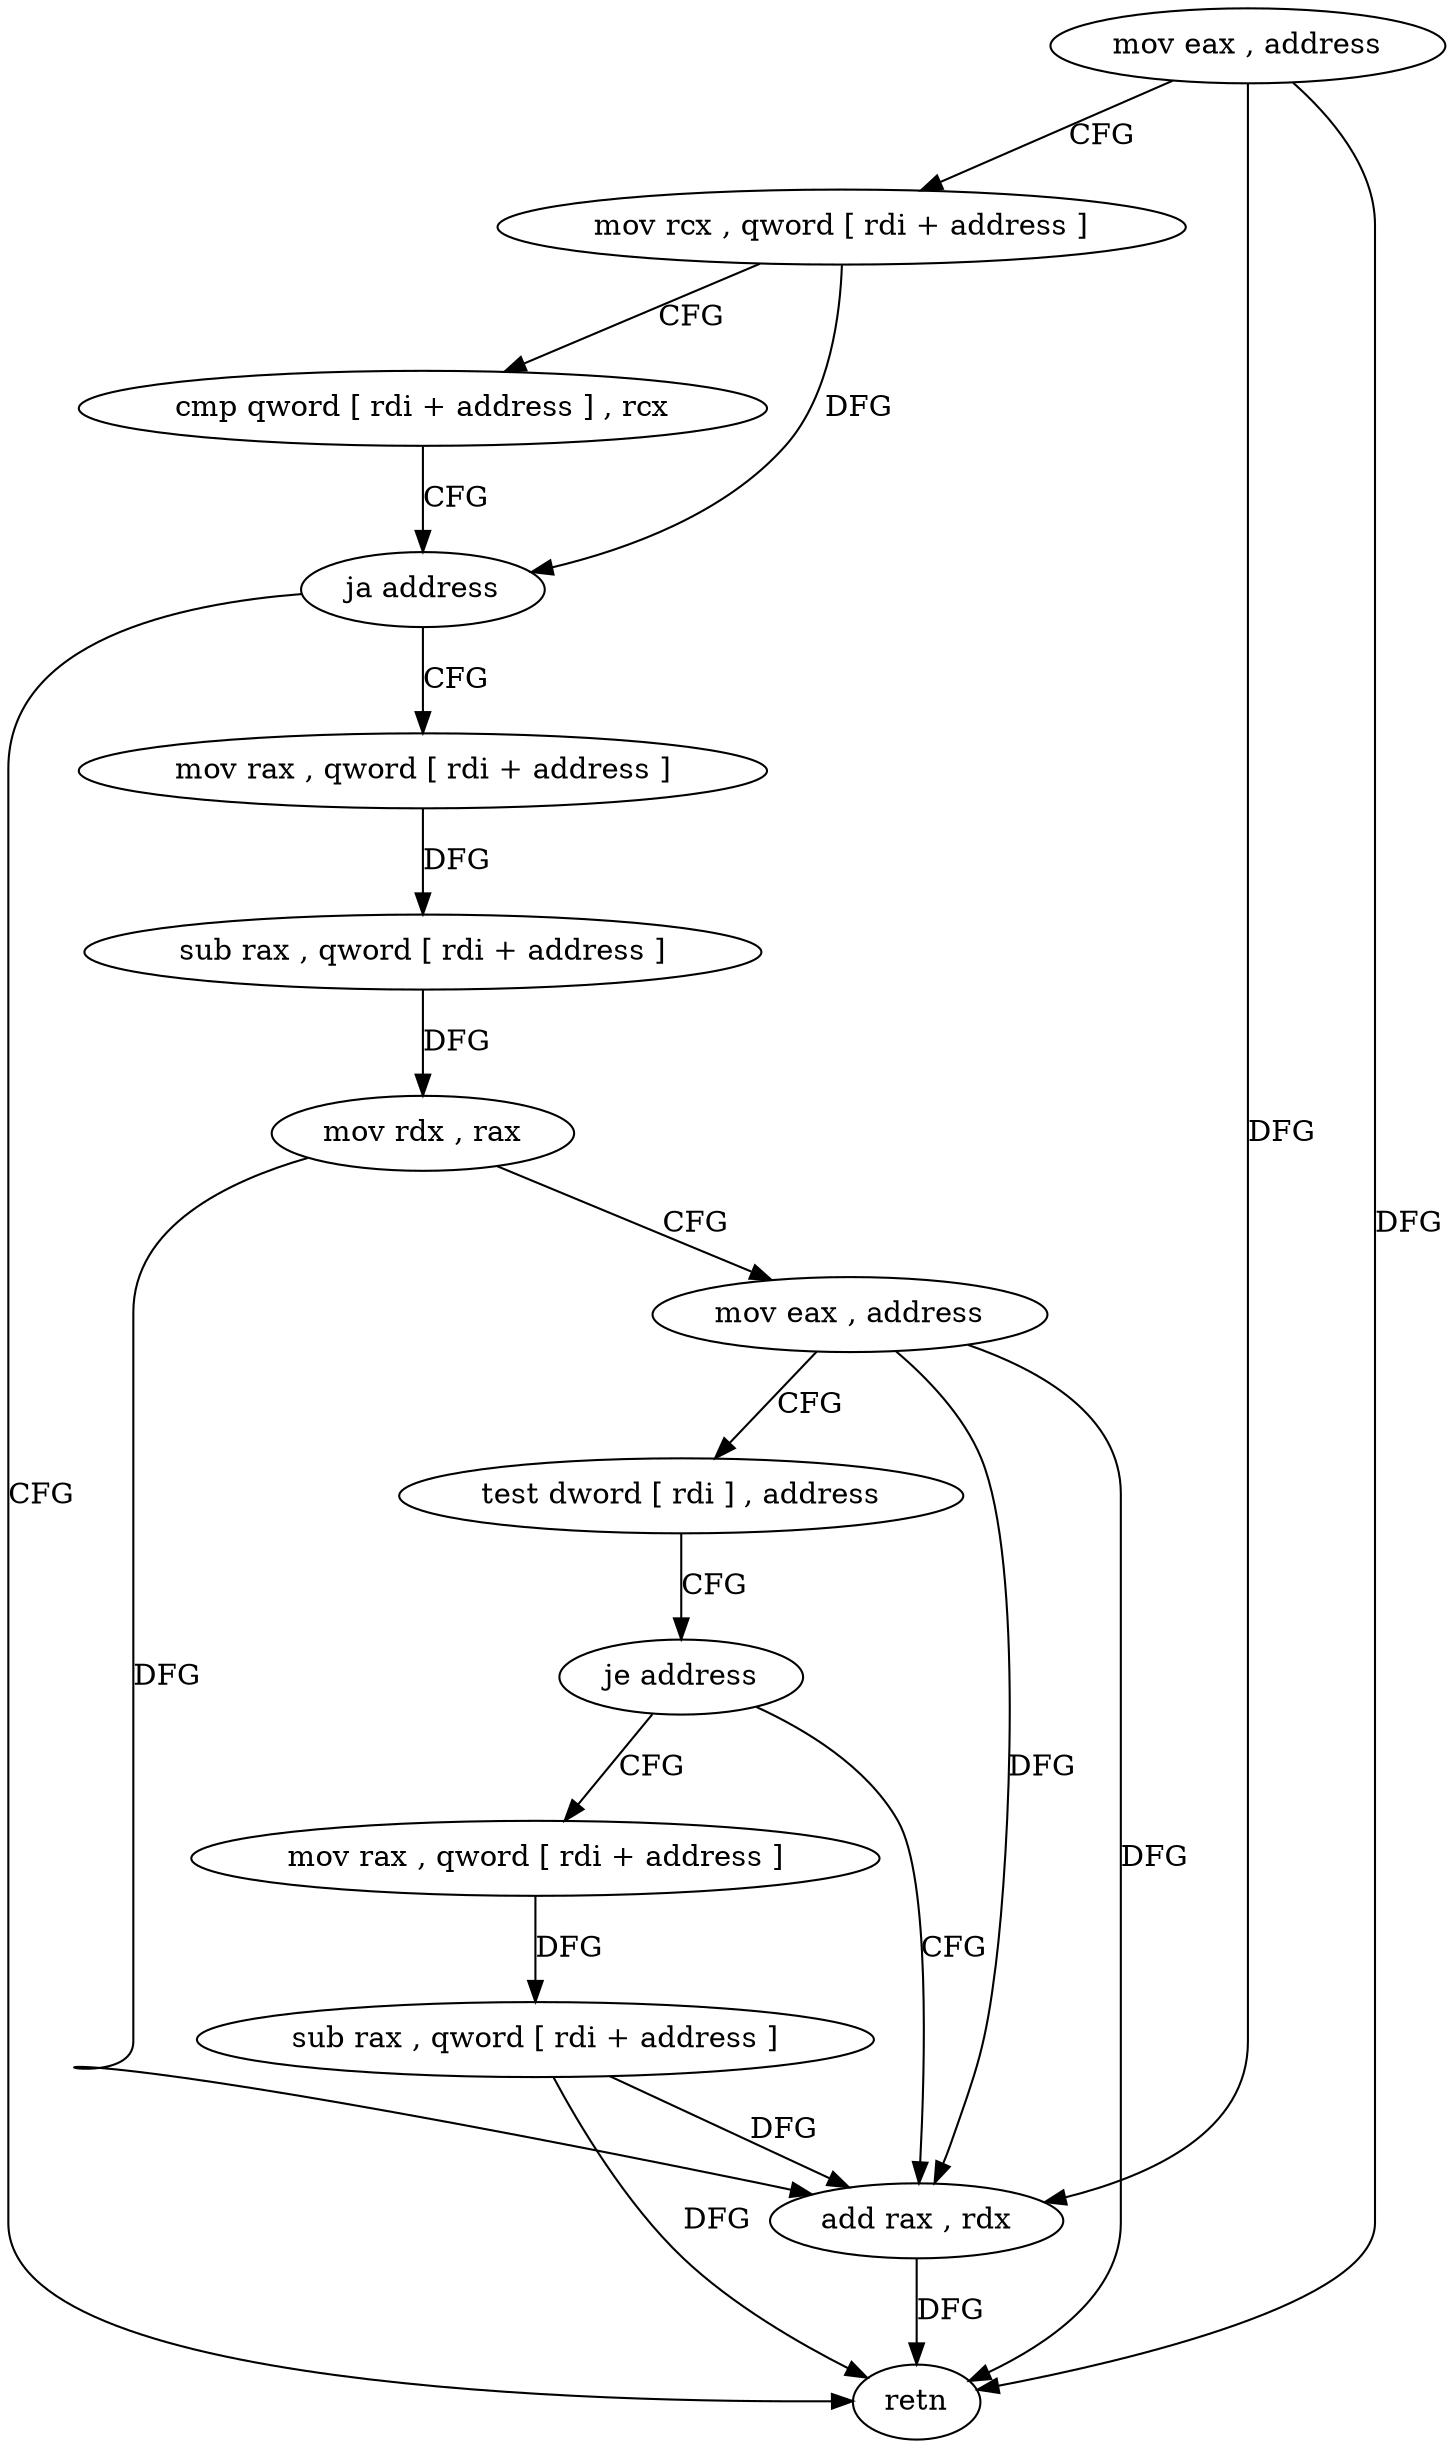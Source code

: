 digraph "func" {
"4219012" [label = "mov eax , address" ]
"4219017" [label = "mov rcx , qword [ rdi + address ]" ]
"4219021" [label = "cmp qword [ rdi + address ] , rcx" ]
"4219025" [label = "ja address" ]
"4219062" [label = "retn" ]
"4219027" [label = "mov rax , qword [ rdi + address ]" ]
"4219031" [label = "sub rax , qword [ rdi + address ]" ]
"4219035" [label = "mov rdx , rax" ]
"4219038" [label = "mov eax , address" ]
"4219043" [label = "test dword [ rdi ] , address" ]
"4219049" [label = "je address" ]
"4219059" [label = "add rax , rdx" ]
"4219051" [label = "mov rax , qword [ rdi + address ]" ]
"4219055" [label = "sub rax , qword [ rdi + address ]" ]
"4219012" -> "4219017" [ label = "CFG" ]
"4219012" -> "4219062" [ label = "DFG" ]
"4219012" -> "4219059" [ label = "DFG" ]
"4219017" -> "4219021" [ label = "CFG" ]
"4219017" -> "4219025" [ label = "DFG" ]
"4219021" -> "4219025" [ label = "CFG" ]
"4219025" -> "4219062" [ label = "CFG" ]
"4219025" -> "4219027" [ label = "CFG" ]
"4219027" -> "4219031" [ label = "DFG" ]
"4219031" -> "4219035" [ label = "DFG" ]
"4219035" -> "4219038" [ label = "CFG" ]
"4219035" -> "4219059" [ label = "DFG" ]
"4219038" -> "4219043" [ label = "CFG" ]
"4219038" -> "4219062" [ label = "DFG" ]
"4219038" -> "4219059" [ label = "DFG" ]
"4219043" -> "4219049" [ label = "CFG" ]
"4219049" -> "4219059" [ label = "CFG" ]
"4219049" -> "4219051" [ label = "CFG" ]
"4219059" -> "4219062" [ label = "DFG" ]
"4219051" -> "4219055" [ label = "DFG" ]
"4219055" -> "4219059" [ label = "DFG" ]
"4219055" -> "4219062" [ label = "DFG" ]
}
